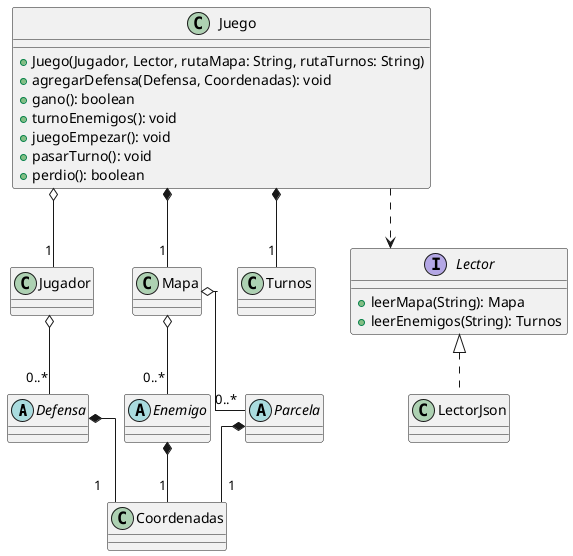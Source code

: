 @startuml
top to bottom direction
skinparam linetype ortho

abstract Defensa {
}
abstract Enemigo {
}
class Juego {
  + Juego(Jugador, Lector, rutaMapa: String, rutaTurnos: String)
  + agregarDefensa(Defensa, Coordenadas): void
  + gano(): boolean
  + turnoEnemigos(): void
  + juegoEmpezar(): void
  + pasarTurno(): void
  + perdio(): boolean
}
class Jugador {
}
class Mapa {
}
abstract Parcela {
}
class Turnos {
  }
class Coordenadas{
}
interface Lector{
    +leerMapa(String): Mapa
    +leerEnemigos(String): Turnos
}
class LectorJson

Juego ..> Lector
Lector <|.. LectorJson
Juego o-- "1" Jugador
Juego *-- "1" Mapa
Juego *-- "1" Turnos
Jugador o-- "0..*"Defensa
Mapa o-- "0..*" Enemigo
Mapa o-- "0..*" Parcela
Enemigo *-- "1" Coordenadas
Defensa *-- "1" Coordenadas
Parcela *-- "1" Coordenadas
@enduml
